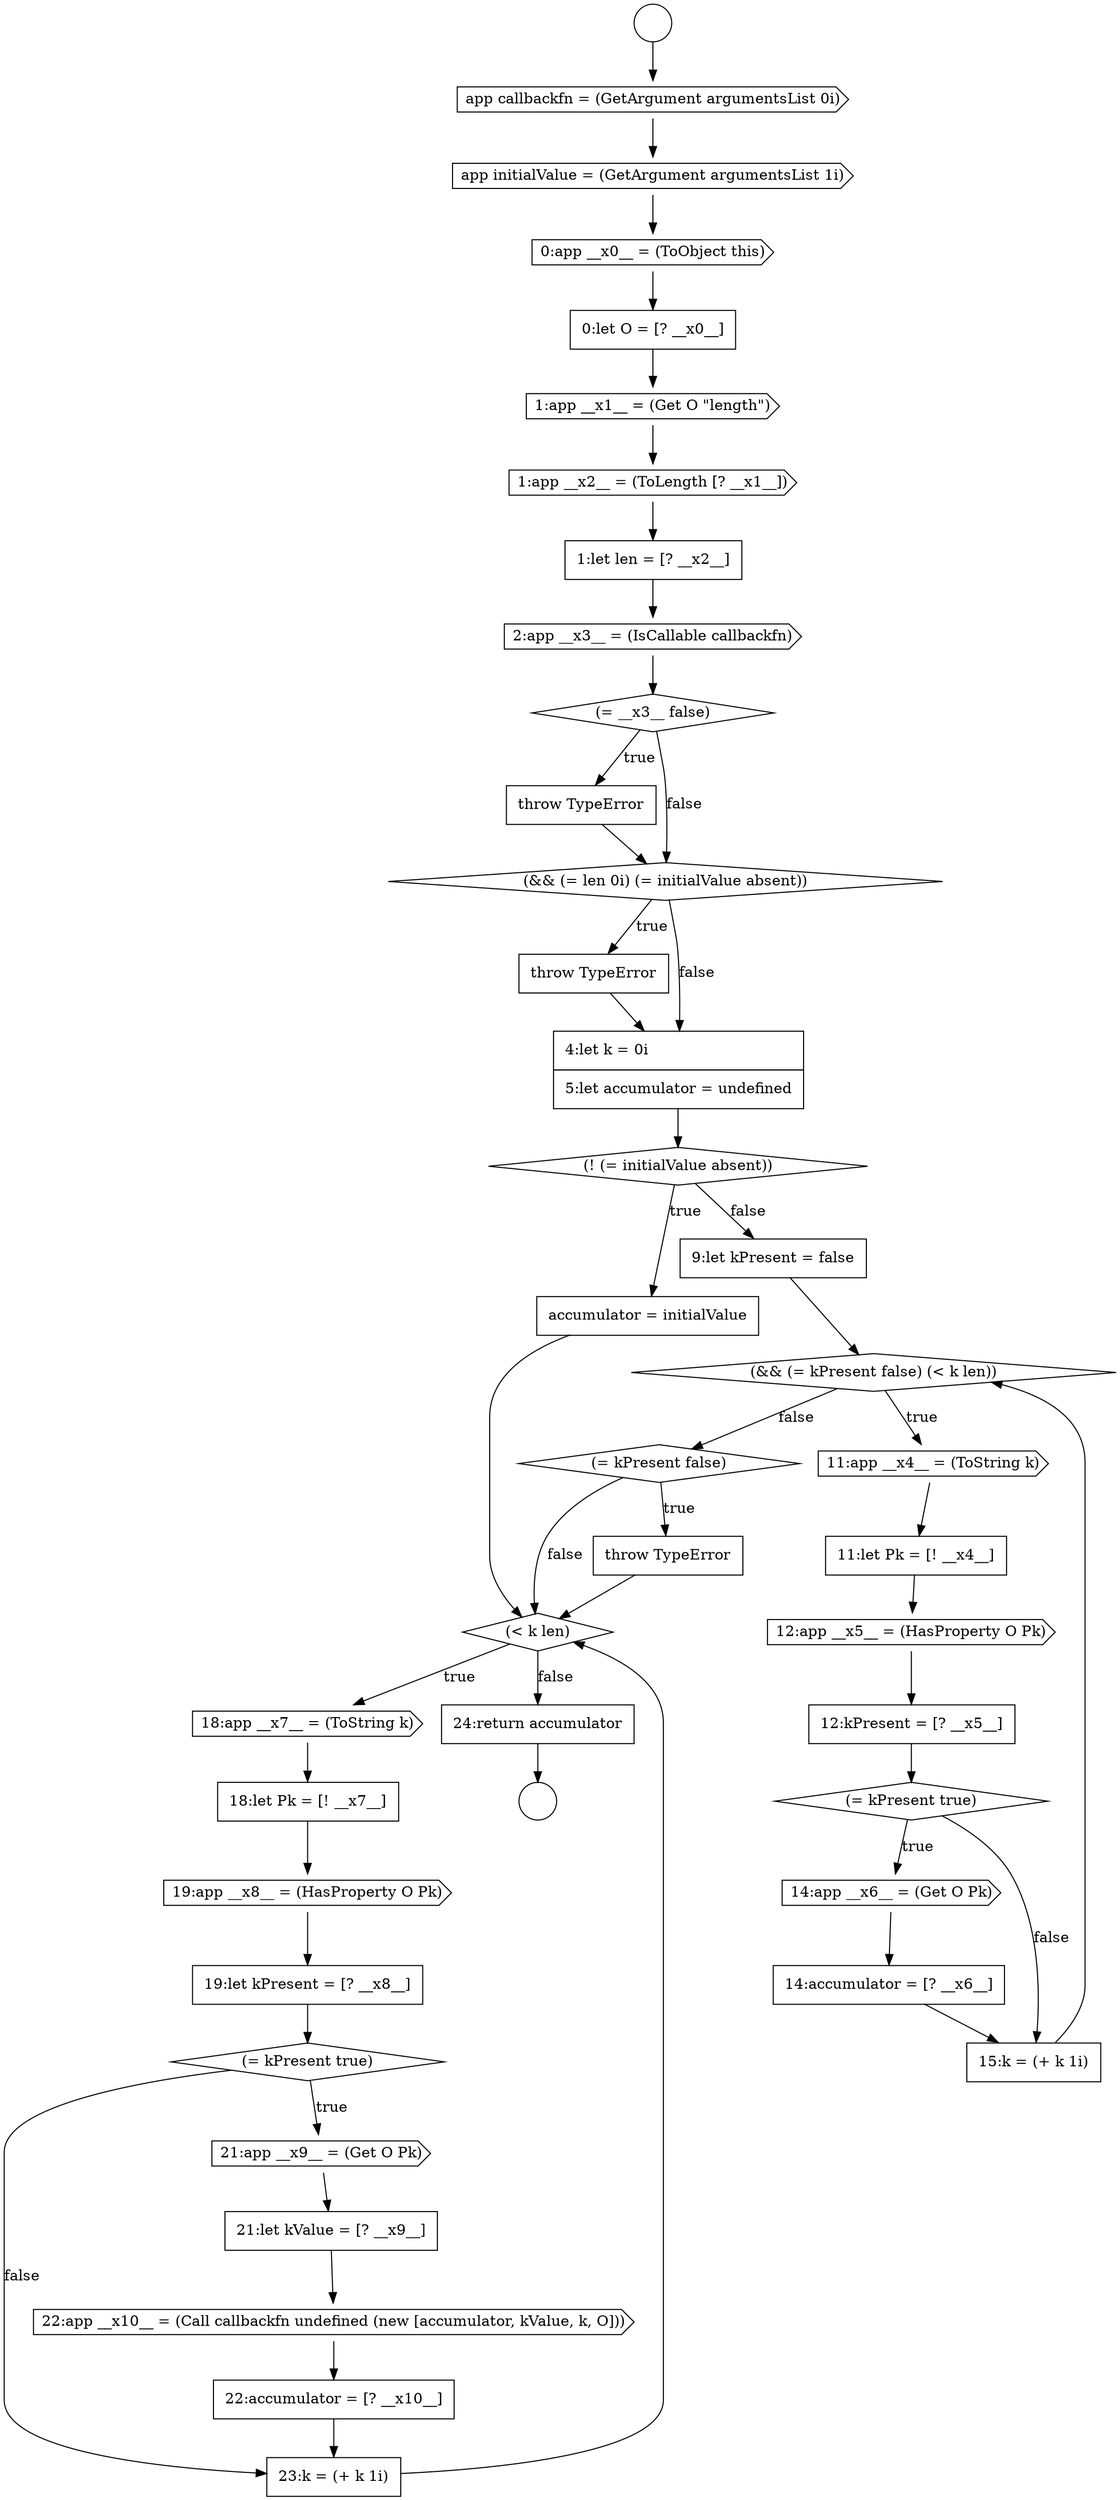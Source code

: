 digraph {
  node15242 [shape=diamond, label=<<font color="black">(= kPresent false)</font>> color="black" fillcolor="white" style=filled]
  node15235 [shape=none, margin=0, label=<<font color="black">
    <table border="0" cellborder="1" cellspacing="0" cellpadding="10">
      <tr><td align="left">11:let Pk = [! __x4__]</td></tr>
    </table>
  </font>> color="black" fillcolor="white" style=filled]
  node15221 [shape=cds, label=<<font color="black">1:app __x1__ = (Get O &quot;length&quot;)</font>> color="black" fillcolor="white" style=filled]
  node15253 [shape=none, margin=0, label=<<font color="black">
    <table border="0" cellborder="1" cellspacing="0" cellpadding="10">
      <tr><td align="left">22:accumulator = [? __x10__]</td></tr>
    </table>
  </font>> color="black" fillcolor="white" style=filled]
  node15249 [shape=diamond, label=<<font color="black">(= kPresent true)</font>> color="black" fillcolor="white" style=filled]
  node15215 [shape=circle label=" " color="black" fillcolor="white" style=filled]
  node15226 [shape=none, margin=0, label=<<font color="black">
    <table border="0" cellborder="1" cellspacing="0" cellpadding="10">
      <tr><td align="left">throw TypeError</td></tr>
    </table>
  </font>> color="black" fillcolor="white" style=filled]
  node15224 [shape=cds, label=<<font color="black">2:app __x3__ = (IsCallable callbackfn)</font>> color="black" fillcolor="white" style=filled]
  node15244 [shape=diamond, label=<<font color="black">(&lt; k len)</font>> color="black" fillcolor="white" style=filled]
  node15237 [shape=none, margin=0, label=<<font color="black">
    <table border="0" cellborder="1" cellspacing="0" cellpadding="10">
      <tr><td align="left">12:kPresent = [? __x5__]</td></tr>
    </table>
  </font>> color="black" fillcolor="white" style=filled]
  node15227 [shape=diamond, label=<<font color="black">(&amp;&amp; (= len 0i) (= initialValue absent))</font>> color="black" fillcolor="white" style=filled]
  node15252 [shape=cds, label=<<font color="black">22:app __x10__ = (Call callbackfn undefined (new [accumulator, kValue, k, O]))</font>> color="black" fillcolor="white" style=filled]
  node15220 [shape=none, margin=0, label=<<font color="black">
    <table border="0" cellborder="1" cellspacing="0" cellpadding="10">
      <tr><td align="left">0:let O = [? __x0__]</td></tr>
    </table>
  </font>> color="black" fillcolor="white" style=filled]
  node15228 [shape=none, margin=0, label=<<font color="black">
    <table border="0" cellborder="1" cellspacing="0" cellpadding="10">
      <tr><td align="left">throw TypeError</td></tr>
    </table>
  </font>> color="black" fillcolor="white" style=filled]
  node15218 [shape=cds, label=<<font color="black">app initialValue = (GetArgument argumentsList 1i)</font>> color="black" fillcolor="white" style=filled]
  node15230 [shape=diamond, label=<<font color="black">(! (= initialValue absent))</font>> color="black" fillcolor="white" style=filled]
  node15236 [shape=cds, label=<<font color="black">12:app __x5__ = (HasProperty O Pk)</font>> color="black" fillcolor="white" style=filled]
  node15245 [shape=cds, label=<<font color="black">18:app __x7__ = (ToString k)</font>> color="black" fillcolor="white" style=filled]
  node15222 [shape=cds, label=<<font color="black">1:app __x2__ = (ToLength [? __x1__])</font>> color="black" fillcolor="white" style=filled]
  node15239 [shape=cds, label=<<font color="black">14:app __x6__ = (Get O Pk)</font>> color="black" fillcolor="white" style=filled]
  node15217 [shape=cds, label=<<font color="black">app callbackfn = (GetArgument argumentsList 0i)</font>> color="black" fillcolor="white" style=filled]
  node15254 [shape=none, margin=0, label=<<font color="black">
    <table border="0" cellborder="1" cellspacing="0" cellpadding="10">
      <tr><td align="left">23:k = (+ k 1i)</td></tr>
    </table>
  </font>> color="black" fillcolor="white" style=filled]
  node15250 [shape=cds, label=<<font color="black">21:app __x9__ = (Get O Pk)</font>> color="black" fillcolor="white" style=filled]
  node15229 [shape=none, margin=0, label=<<font color="black">
    <table border="0" cellborder="1" cellspacing="0" cellpadding="10">
      <tr><td align="left">4:let k = 0i</td></tr>
      <tr><td align="left">5:let accumulator = undefined</td></tr>
    </table>
  </font>> color="black" fillcolor="white" style=filled]
  node15231 [shape=none, margin=0, label=<<font color="black">
    <table border="0" cellborder="1" cellspacing="0" cellpadding="10">
      <tr><td align="left">accumulator = initialValue</td></tr>
    </table>
  </font>> color="black" fillcolor="white" style=filled]
  node15225 [shape=diamond, label=<<font color="black">(= __x3__ false)</font>> color="black" fillcolor="white" style=filled]
  node15246 [shape=none, margin=0, label=<<font color="black">
    <table border="0" cellborder="1" cellspacing="0" cellpadding="10">
      <tr><td align="left">18:let Pk = [! __x7__]</td></tr>
    </table>
  </font>> color="black" fillcolor="white" style=filled]
  node15243 [shape=none, margin=0, label=<<font color="black">
    <table border="0" cellborder="1" cellspacing="0" cellpadding="10">
      <tr><td align="left">throw TypeError</td></tr>
    </table>
  </font>> color="black" fillcolor="white" style=filled]
  node15248 [shape=none, margin=0, label=<<font color="black">
    <table border="0" cellborder="1" cellspacing="0" cellpadding="10">
      <tr><td align="left">19:let kPresent = [? __x8__]</td></tr>
    </table>
  </font>> color="black" fillcolor="white" style=filled]
  node15238 [shape=diamond, label=<<font color="black">(= kPresent true)</font>> color="black" fillcolor="white" style=filled]
  node15247 [shape=cds, label=<<font color="black">19:app __x8__ = (HasProperty O Pk)</font>> color="black" fillcolor="white" style=filled]
  node15234 [shape=cds, label=<<font color="black">11:app __x4__ = (ToString k)</font>> color="black" fillcolor="white" style=filled]
  node15232 [shape=none, margin=0, label=<<font color="black">
    <table border="0" cellborder="1" cellspacing="0" cellpadding="10">
      <tr><td align="left">9:let kPresent = false</td></tr>
    </table>
  </font>> color="black" fillcolor="white" style=filled]
  node15233 [shape=diamond, label=<<font color="black">(&amp;&amp; (= kPresent false) (&lt; k len))</font>> color="black" fillcolor="white" style=filled]
  node15216 [shape=circle label=" " color="black" fillcolor="white" style=filled]
  node15241 [shape=none, margin=0, label=<<font color="black">
    <table border="0" cellborder="1" cellspacing="0" cellpadding="10">
      <tr><td align="left">15:k = (+ k 1i)</td></tr>
    </table>
  </font>> color="black" fillcolor="white" style=filled]
  node15240 [shape=none, margin=0, label=<<font color="black">
    <table border="0" cellborder="1" cellspacing="0" cellpadding="10">
      <tr><td align="left">14:accumulator = [? __x6__]</td></tr>
    </table>
  </font>> color="black" fillcolor="white" style=filled]
  node15255 [shape=none, margin=0, label=<<font color="black">
    <table border="0" cellborder="1" cellspacing="0" cellpadding="10">
      <tr><td align="left">24:return accumulator</td></tr>
    </table>
  </font>> color="black" fillcolor="white" style=filled]
  node15223 [shape=none, margin=0, label=<<font color="black">
    <table border="0" cellborder="1" cellspacing="0" cellpadding="10">
      <tr><td align="left">1:let len = [? __x2__]</td></tr>
    </table>
  </font>> color="black" fillcolor="white" style=filled]
  node15251 [shape=none, margin=0, label=<<font color="black">
    <table border="0" cellborder="1" cellspacing="0" cellpadding="10">
      <tr><td align="left">21:let kValue = [? __x9__]</td></tr>
    </table>
  </font>> color="black" fillcolor="white" style=filled]
  node15219 [shape=cds, label=<<font color="black">0:app __x0__ = (ToObject this)</font>> color="black" fillcolor="white" style=filled]
  node15255 -> node15216 [ color="black"]
  node15237 -> node15238 [ color="black"]
  node15215 -> node15217 [ color="black"]
  node15245 -> node15246 [ color="black"]
  node15254 -> node15244 [ color="black"]
  node15243 -> node15244 [ color="black"]
  node15242 -> node15243 [label=<<font color="black">true</font>> color="black"]
  node15242 -> node15244 [label=<<font color="black">false</font>> color="black"]
  node15248 -> node15249 [ color="black"]
  node15227 -> node15228 [label=<<font color="black">true</font>> color="black"]
  node15227 -> node15229 [label=<<font color="black">false</font>> color="black"]
  node15217 -> node15218 [ color="black"]
  node15253 -> node15254 [ color="black"]
  node15249 -> node15250 [label=<<font color="black">true</font>> color="black"]
  node15249 -> node15254 [label=<<font color="black">false</font>> color="black"]
  node15234 -> node15235 [ color="black"]
  node15222 -> node15223 [ color="black"]
  node15228 -> node15229 [ color="black"]
  node15225 -> node15226 [label=<<font color="black">true</font>> color="black"]
  node15225 -> node15227 [label=<<font color="black">false</font>> color="black"]
  node15220 -> node15221 [ color="black"]
  node15251 -> node15252 [ color="black"]
  node15247 -> node15248 [ color="black"]
  node15241 -> node15233 [ color="black"]
  node15221 -> node15222 [ color="black"]
  node15246 -> node15247 [ color="black"]
  node15230 -> node15231 [label=<<font color="black">true</font>> color="black"]
  node15230 -> node15232 [label=<<font color="black">false</font>> color="black"]
  node15252 -> node15253 [ color="black"]
  node15236 -> node15237 [ color="black"]
  node15232 -> node15233 [ color="black"]
  node15223 -> node15224 [ color="black"]
  node15233 -> node15234 [label=<<font color="black">true</font>> color="black"]
  node15233 -> node15242 [label=<<font color="black">false</font>> color="black"]
  node15238 -> node15239 [label=<<font color="black">true</font>> color="black"]
  node15238 -> node15241 [label=<<font color="black">false</font>> color="black"]
  node15224 -> node15225 [ color="black"]
  node15226 -> node15227 [ color="black"]
  node15244 -> node15245 [label=<<font color="black">true</font>> color="black"]
  node15244 -> node15255 [label=<<font color="black">false</font>> color="black"]
  node15239 -> node15240 [ color="black"]
  node15229 -> node15230 [ color="black"]
  node15219 -> node15220 [ color="black"]
  node15231 -> node15244 [ color="black"]
  node15235 -> node15236 [ color="black"]
  node15250 -> node15251 [ color="black"]
  node15218 -> node15219 [ color="black"]
  node15240 -> node15241 [ color="black"]
}
